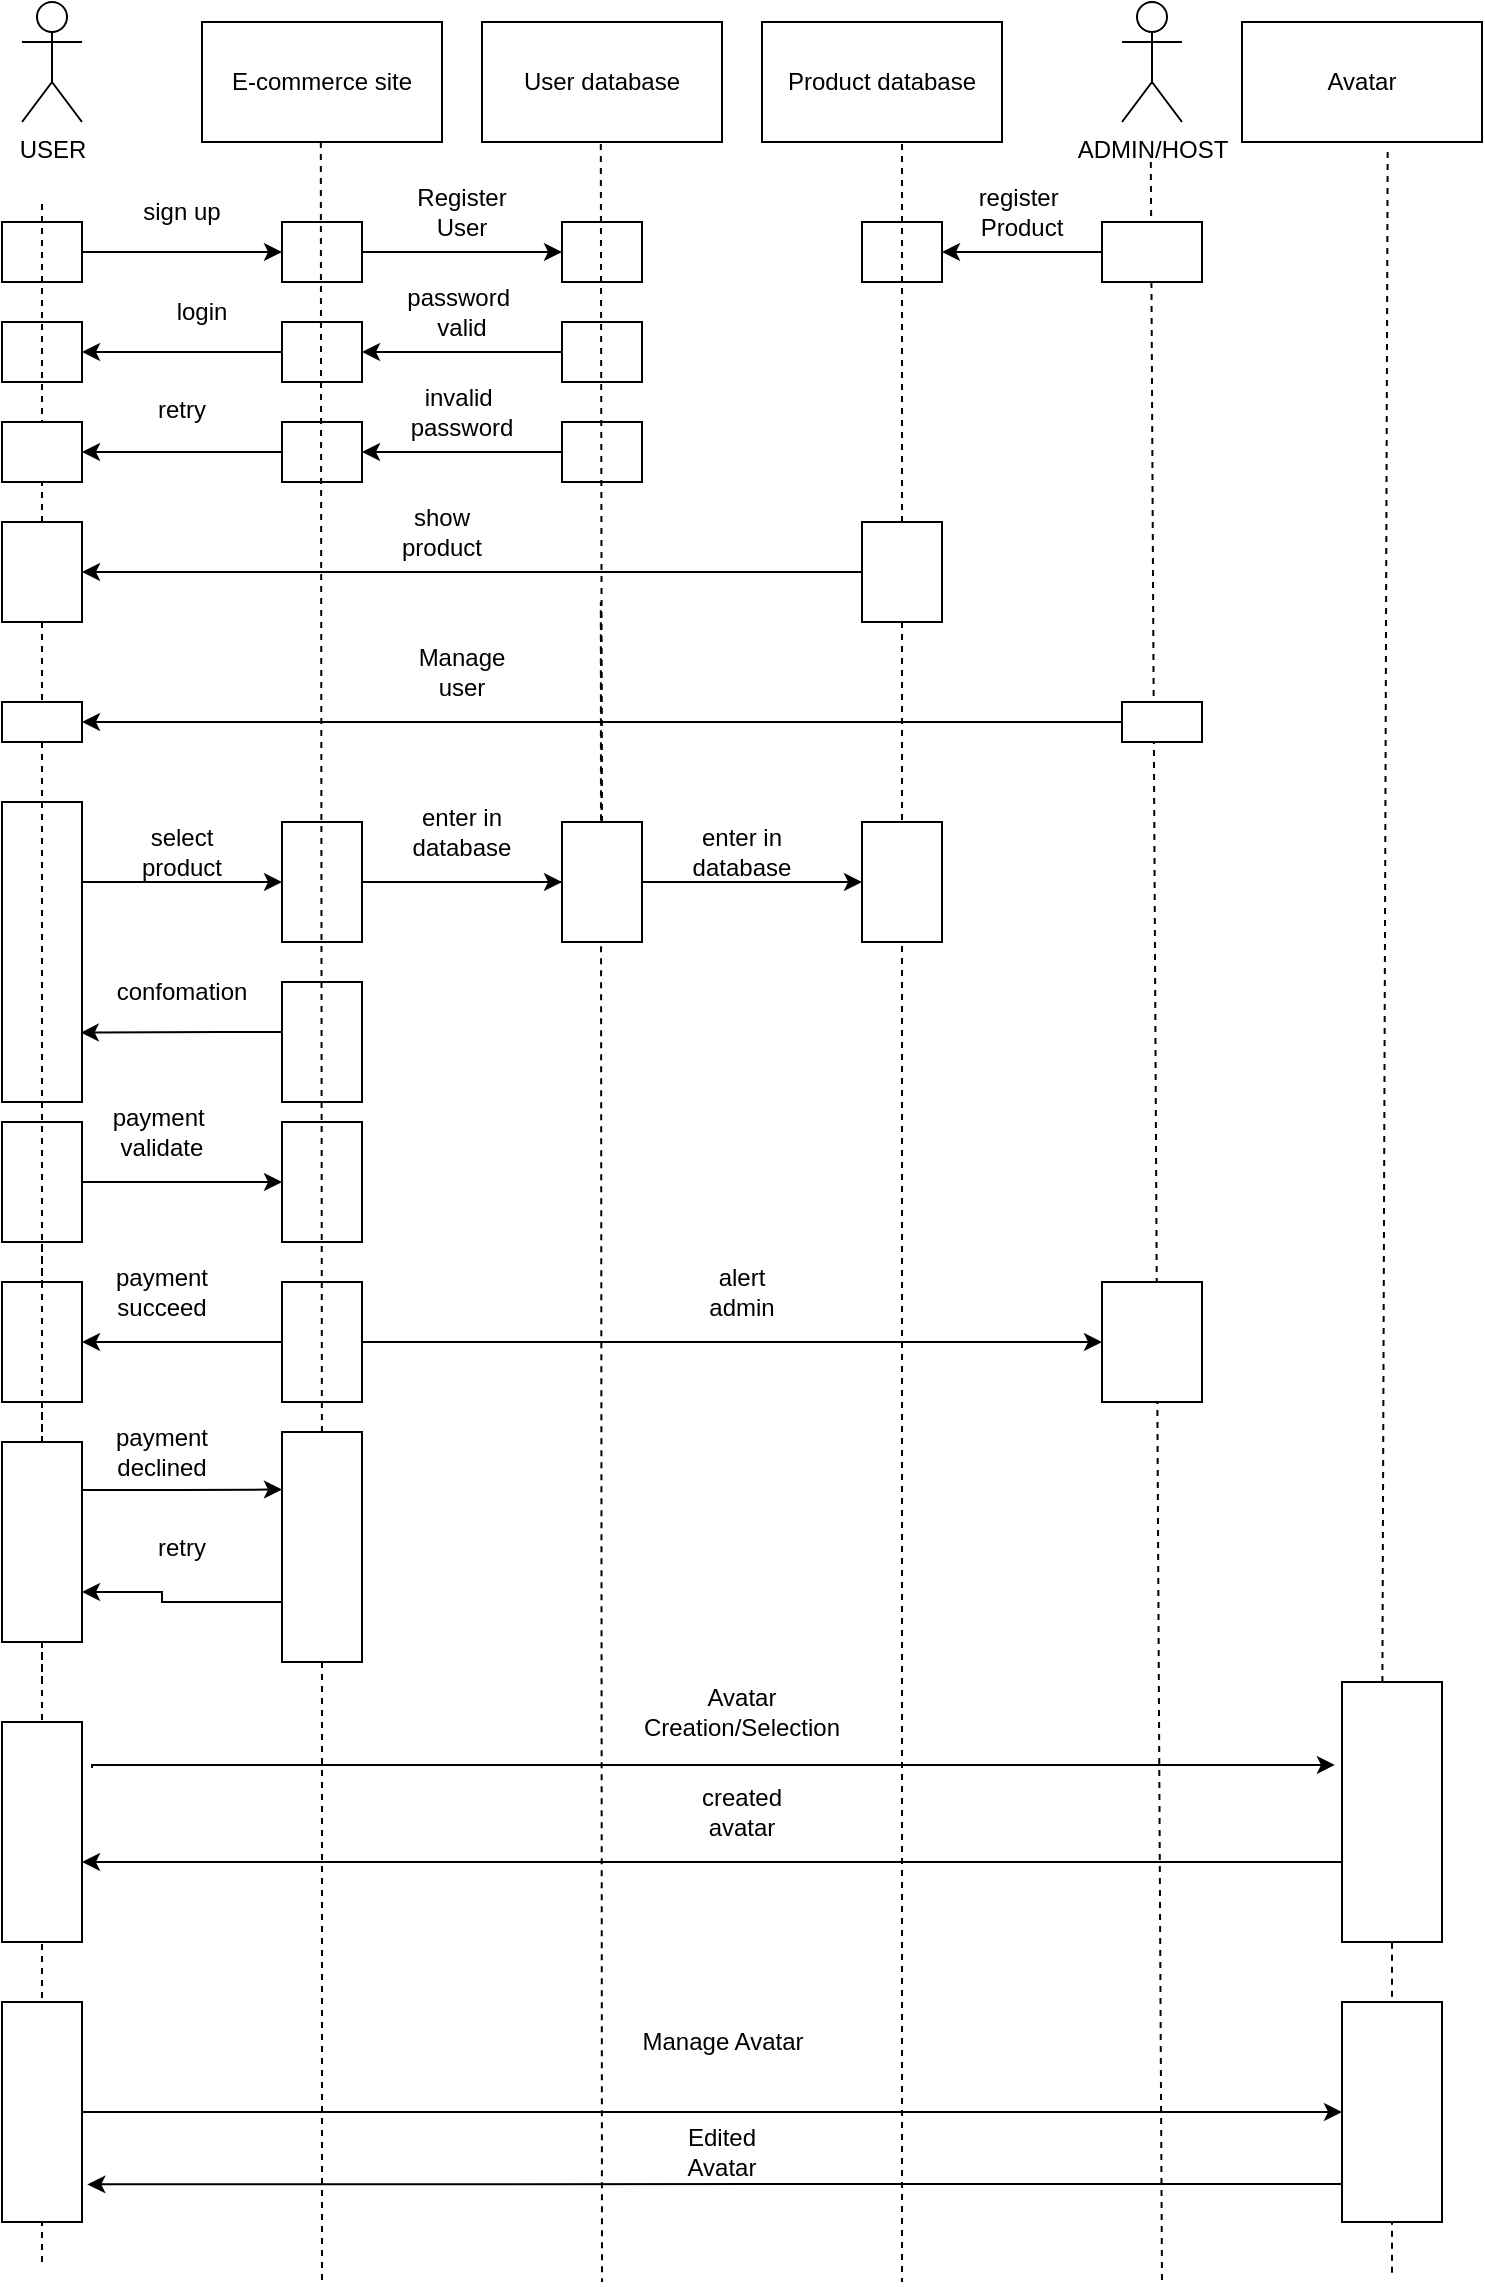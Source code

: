 <mxfile version="20.2.7" type="github" pages="5">
  <diagram id="kgpKYQtTHZ0yAKxKKP6v" name="Page-1">
    <mxGraphModel dx="1038" dy="615" grid="1" gridSize="10" guides="1" tooltips="1" connect="1" arrows="1" fold="1" page="1" pageScale="1" pageWidth="850" pageHeight="1100" math="0" shadow="0">
      <root>
        <mxCell id="0" />
        <mxCell id="1" parent="0" />
        <mxCell id="-ALn_Ugp3yE875ARaoUf-1" value="USER&lt;br&gt;" style="shape=umlActor;verticalLabelPosition=bottom;verticalAlign=top;html=1;outlineConnect=0;" parent="1" vertex="1">
          <mxGeometry x="120" y="20" width="30" height="60" as="geometry" />
        </mxCell>
        <mxCell id="-ALn_Ugp3yE875ARaoUf-3" value="E-commerce site" style="rounded=0;whiteSpace=wrap;html=1;" parent="1" vertex="1">
          <mxGeometry x="210" y="30" width="120" height="60" as="geometry" />
        </mxCell>
        <mxCell id="-ALn_Ugp3yE875ARaoUf-4" value="User database" style="rounded=0;whiteSpace=wrap;html=1;" parent="1" vertex="1">
          <mxGeometry x="350" y="30" width="120" height="60" as="geometry" />
        </mxCell>
        <mxCell id="-ALn_Ugp3yE875ARaoUf-5" value="Product database" style="rounded=0;whiteSpace=wrap;html=1;" parent="1" vertex="1">
          <mxGeometry x="490" y="30" width="120" height="60" as="geometry" />
        </mxCell>
        <mxCell id="-ALn_Ugp3yE875ARaoUf-6" value="ADMIN/HOST" style="shape=umlActor;verticalLabelPosition=bottom;verticalAlign=top;html=1;outlineConnect=0;" parent="1" vertex="1">
          <mxGeometry x="670" y="20" width="30" height="60" as="geometry" />
        </mxCell>
        <mxCell id="-ALn_Ugp3yE875ARaoUf-11" value="" style="endArrow=none;dashed=1;html=1;rounded=0;startArrow=none;" parent="1" edge="1">
          <mxGeometry width="50" height="50" relative="1" as="geometry">
            <mxPoint x="130" y="860" as="sourcePoint" />
            <mxPoint x="130" y="580" as="targetPoint" />
            <Array as="points" />
          </mxGeometry>
        </mxCell>
        <mxCell id="-ALn_Ugp3yE875ARaoUf-12" value="" style="endArrow=none;dashed=1;html=1;rounded=0;startArrow=none;" parent="1" source="-ALn_Ugp3yE875ARaoUf-61" edge="1">
          <mxGeometry width="50" height="50" relative="1" as="geometry">
            <mxPoint x="409.41" y="91.001" as="sourcePoint" />
            <mxPoint x="410" y="1160" as="targetPoint" />
            <Array as="points">
              <mxPoint x="409.41" y="320.06" />
            </Array>
          </mxGeometry>
        </mxCell>
        <mxCell id="-ALn_Ugp3yE875ARaoUf-13" value="" style="endArrow=none;dashed=1;html=1;rounded=0;startArrow=none;" parent="1" source="-ALn_Ugp3yE875ARaoUf-36" edge="1">
          <mxGeometry width="50" height="50" relative="1" as="geometry">
            <mxPoint x="560" y="91.001" as="sourcePoint" />
            <mxPoint x="560" y="1160" as="targetPoint" />
          </mxGeometry>
        </mxCell>
        <mxCell id="-ALn_Ugp3yE875ARaoUf-14" value="" style="endArrow=none;dashed=1;html=1;rounded=0;" parent="1" edge="1">
          <mxGeometry width="50" height="50" relative="1" as="geometry">
            <mxPoint x="684.41" y="100.001" as="sourcePoint" />
            <mxPoint x="690" y="1160" as="targetPoint" />
          </mxGeometry>
        </mxCell>
        <mxCell id="-ALn_Ugp3yE875ARaoUf-15" value="" style="endArrow=none;dashed=1;html=1;rounded=0;startArrow=none;" parent="1" source="GDfsUicPdsfKHo_18G9Y-29" edge="1">
          <mxGeometry width="50" height="50" relative="1" as="geometry">
            <mxPoint x="269.41" y="90.001" as="sourcePoint" />
            <mxPoint x="270" y="1160" as="targetPoint" />
          </mxGeometry>
        </mxCell>
        <mxCell id="-ALn_Ugp3yE875ARaoUf-22" style="edgeStyle=orthogonalEdgeStyle;rounded=0;orthogonalLoop=1;jettySize=auto;html=1;entryX=0;entryY=0.5;entryDx=0;entryDy=0;" parent="1" source="-ALn_Ugp3yE875ARaoUf-16" target="-ALn_Ugp3yE875ARaoUf-18" edge="1">
          <mxGeometry relative="1" as="geometry" />
        </mxCell>
        <mxCell id="-ALn_Ugp3yE875ARaoUf-16" value="" style="rounded=0;whiteSpace=wrap;html=1;" parent="1" vertex="1">
          <mxGeometry x="110" y="130" width="40" height="30" as="geometry" />
        </mxCell>
        <mxCell id="-ALn_Ugp3yE875ARaoUf-21" style="edgeStyle=orthogonalEdgeStyle;rounded=0;orthogonalLoop=1;jettySize=auto;html=1;entryX=0;entryY=0.5;entryDx=0;entryDy=0;" parent="1" source="-ALn_Ugp3yE875ARaoUf-18" target="-ALn_Ugp3yE875ARaoUf-20" edge="1">
          <mxGeometry relative="1" as="geometry" />
        </mxCell>
        <mxCell id="-ALn_Ugp3yE875ARaoUf-18" value="" style="rounded=0;whiteSpace=wrap;html=1;" parent="1" vertex="1">
          <mxGeometry x="250" y="130" width="40" height="30" as="geometry" />
        </mxCell>
        <mxCell id="-ALn_Ugp3yE875ARaoUf-20" value="" style="rounded=0;whiteSpace=wrap;html=1;" parent="1" vertex="1">
          <mxGeometry x="390" y="130" width="40" height="30" as="geometry" />
        </mxCell>
        <mxCell id="-ALn_Ugp3yE875ARaoUf-23" value="sign up" style="text;html=1;strokeColor=none;fillColor=none;align=center;verticalAlign=middle;whiteSpace=wrap;rounded=0;" parent="1" vertex="1">
          <mxGeometry x="170" y="110" width="60" height="30" as="geometry" />
        </mxCell>
        <mxCell id="-ALn_Ugp3yE875ARaoUf-24" value="Register&lt;br&gt;User" style="text;html=1;strokeColor=none;fillColor=none;align=center;verticalAlign=middle;whiteSpace=wrap;rounded=0;" parent="1" vertex="1">
          <mxGeometry x="310" y="110" width="60" height="30" as="geometry" />
        </mxCell>
        <mxCell id="-ALn_Ugp3yE875ARaoUf-29" style="edgeStyle=orthogonalEdgeStyle;rounded=0;orthogonalLoop=1;jettySize=auto;html=1;" parent="1" source="-ALn_Ugp3yE875ARaoUf-25" target="-ALn_Ugp3yE875ARaoUf-26" edge="1">
          <mxGeometry relative="1" as="geometry" />
        </mxCell>
        <mxCell id="-ALn_Ugp3yE875ARaoUf-25" value="" style="rounded=0;whiteSpace=wrap;html=1;" parent="1" vertex="1">
          <mxGeometry x="390" y="180" width="40" height="30" as="geometry" />
        </mxCell>
        <mxCell id="-ALn_Ugp3yE875ARaoUf-30" style="edgeStyle=orthogonalEdgeStyle;rounded=0;orthogonalLoop=1;jettySize=auto;html=1;" parent="1" source="-ALn_Ugp3yE875ARaoUf-26" target="-ALn_Ugp3yE875ARaoUf-27" edge="1">
          <mxGeometry relative="1" as="geometry" />
        </mxCell>
        <mxCell id="-ALn_Ugp3yE875ARaoUf-26" value="" style="rounded=0;whiteSpace=wrap;html=1;" parent="1" vertex="1">
          <mxGeometry x="250" y="180" width="40" height="30" as="geometry" />
        </mxCell>
        <mxCell id="-ALn_Ugp3yE875ARaoUf-27" value="" style="rounded=0;whiteSpace=wrap;html=1;" parent="1" vertex="1">
          <mxGeometry x="110" y="180" width="40" height="30" as="geometry" />
        </mxCell>
        <mxCell id="-ALn_Ugp3yE875ARaoUf-31" value="password&amp;nbsp;&lt;br&gt;valid" style="text;html=1;strokeColor=none;fillColor=none;align=center;verticalAlign=middle;whiteSpace=wrap;rounded=0;" parent="1" vertex="1">
          <mxGeometry x="310" y="160" width="60" height="30" as="geometry" />
        </mxCell>
        <mxCell id="-ALn_Ugp3yE875ARaoUf-32" value="login" style="text;html=1;strokeColor=none;fillColor=none;align=center;verticalAlign=middle;whiteSpace=wrap;rounded=0;" parent="1" vertex="1">
          <mxGeometry x="180" y="160" width="60" height="30" as="geometry" />
        </mxCell>
        <mxCell id="-ALn_Ugp3yE875ARaoUf-38" style="edgeStyle=orthogonalEdgeStyle;rounded=0;orthogonalLoop=1;jettySize=auto;html=1;entryX=1;entryY=0.5;entryDx=0;entryDy=0;" parent="1" source="-ALn_Ugp3yE875ARaoUf-36" target="-ALn_Ugp3yE875ARaoUf-37" edge="1">
          <mxGeometry relative="1" as="geometry" />
        </mxCell>
        <mxCell id="-ALn_Ugp3yE875ARaoUf-39" value="show product" style="text;html=1;strokeColor=none;fillColor=none;align=center;verticalAlign=middle;whiteSpace=wrap;rounded=0;" parent="1" vertex="1">
          <mxGeometry x="300" y="270" width="60" height="30" as="geometry" />
        </mxCell>
        <mxCell id="-ALn_Ugp3yE875ARaoUf-42" style="edgeStyle=orthogonalEdgeStyle;rounded=0;orthogonalLoop=1;jettySize=auto;html=1;entryX=1;entryY=0.5;entryDx=0;entryDy=0;" parent="1" source="-ALn_Ugp3yE875ARaoUf-40" target="-ALn_Ugp3yE875ARaoUf-41" edge="1">
          <mxGeometry relative="1" as="geometry" />
        </mxCell>
        <mxCell id="-ALn_Ugp3yE875ARaoUf-40" value="" style="rounded=0;whiteSpace=wrap;html=1;" parent="1" vertex="1">
          <mxGeometry x="660" y="130" width="50" height="30" as="geometry" />
        </mxCell>
        <mxCell id="-ALn_Ugp3yE875ARaoUf-41" value="" style="rounded=0;whiteSpace=wrap;html=1;" parent="1" vertex="1">
          <mxGeometry x="540" y="130" width="40" height="30" as="geometry" />
        </mxCell>
        <mxCell id="-ALn_Ugp3yE875ARaoUf-43" value="register&amp;nbsp;&lt;br&gt;Product" style="text;html=1;strokeColor=none;fillColor=none;align=center;verticalAlign=middle;whiteSpace=wrap;rounded=0;" parent="1" vertex="1">
          <mxGeometry x="590" y="110" width="60" height="30" as="geometry" />
        </mxCell>
        <mxCell id="-ALn_Ugp3yE875ARaoUf-36" value="" style="rounded=0;whiteSpace=wrap;html=1;" parent="1" vertex="1">
          <mxGeometry x="540" y="280" width="40" height="50" as="geometry" />
        </mxCell>
        <mxCell id="-ALn_Ugp3yE875ARaoUf-44" value="" style="endArrow=none;dashed=1;html=1;rounded=0;" parent="1" target="-ALn_Ugp3yE875ARaoUf-36" edge="1">
          <mxGeometry width="50" height="50" relative="1" as="geometry">
            <mxPoint x="560" y="91.001" as="sourcePoint" />
            <mxPoint x="560" y="550.06" as="targetPoint" />
          </mxGeometry>
        </mxCell>
        <mxCell id="-ALn_Ugp3yE875ARaoUf-37" value="" style="rounded=0;whiteSpace=wrap;html=1;" parent="1" vertex="1">
          <mxGeometry x="110" y="280" width="40" height="50" as="geometry" />
        </mxCell>
        <mxCell id="-ALn_Ugp3yE875ARaoUf-45" value="" style="endArrow=none;dashed=1;html=1;rounded=0;" parent="1" target="-ALn_Ugp3yE875ARaoUf-37" edge="1">
          <mxGeometry width="50" height="50" relative="1" as="geometry">
            <mxPoint x="130" y="120.941" as="sourcePoint" />
            <mxPoint x="130" y="580" as="targetPoint" />
          </mxGeometry>
        </mxCell>
        <mxCell id="-ALn_Ugp3yE875ARaoUf-46" value="" style="rounded=0;whiteSpace=wrap;html=1;" parent="1" vertex="1">
          <mxGeometry x="110" y="230" width="40" height="30" as="geometry" />
        </mxCell>
        <mxCell id="-ALn_Ugp3yE875ARaoUf-50" style="edgeStyle=orthogonalEdgeStyle;rounded=0;orthogonalLoop=1;jettySize=auto;html=1;entryX=1;entryY=0.5;entryDx=0;entryDy=0;" parent="1" source="-ALn_Ugp3yE875ARaoUf-47" target="-ALn_Ugp3yE875ARaoUf-46" edge="1">
          <mxGeometry relative="1" as="geometry" />
        </mxCell>
        <mxCell id="-ALn_Ugp3yE875ARaoUf-47" value="" style="rounded=0;whiteSpace=wrap;html=1;" parent="1" vertex="1">
          <mxGeometry x="250" y="230" width="40" height="30" as="geometry" />
        </mxCell>
        <mxCell id="-ALn_Ugp3yE875ARaoUf-49" style="edgeStyle=orthogonalEdgeStyle;rounded=0;orthogonalLoop=1;jettySize=auto;html=1;entryX=1;entryY=0.5;entryDx=0;entryDy=0;" parent="1" source="-ALn_Ugp3yE875ARaoUf-48" target="-ALn_Ugp3yE875ARaoUf-47" edge="1">
          <mxGeometry relative="1" as="geometry" />
        </mxCell>
        <mxCell id="-ALn_Ugp3yE875ARaoUf-48" value="" style="rounded=0;whiteSpace=wrap;html=1;" parent="1" vertex="1">
          <mxGeometry x="390" y="230" width="40" height="30" as="geometry" />
        </mxCell>
        <mxCell id="-ALn_Ugp3yE875ARaoUf-51" value="invalid&amp;nbsp;&lt;br&gt;password" style="text;html=1;strokeColor=none;fillColor=none;align=center;verticalAlign=middle;whiteSpace=wrap;rounded=0;" parent="1" vertex="1">
          <mxGeometry x="310" y="210" width="60" height="30" as="geometry" />
        </mxCell>
        <mxCell id="-ALn_Ugp3yE875ARaoUf-52" value="retry" style="text;html=1;strokeColor=none;fillColor=none;align=center;verticalAlign=middle;whiteSpace=wrap;rounded=0;" parent="1" vertex="1">
          <mxGeometry x="170" y="209" width="60" height="30" as="geometry" />
        </mxCell>
        <mxCell id="-ALn_Ugp3yE875ARaoUf-57" style="edgeStyle=orthogonalEdgeStyle;rounded=0;orthogonalLoop=1;jettySize=auto;html=1;entryX=0;entryY=0.5;entryDx=0;entryDy=0;exitX=1;exitY=0.25;exitDx=0;exitDy=0;" parent="1" target="-ALn_Ugp3yE875ARaoUf-54" edge="1">
          <mxGeometry relative="1" as="geometry">
            <Array as="points">
              <mxPoint x="150" y="460" />
            </Array>
            <mxPoint x="150" y="467.5" as="sourcePoint" />
          </mxGeometry>
        </mxCell>
        <mxCell id="-ALn_Ugp3yE875ARaoUf-53" value="" style="rounded=0;whiteSpace=wrap;html=1;" parent="1" vertex="1">
          <mxGeometry x="110" y="420" width="40" height="150" as="geometry" />
        </mxCell>
        <mxCell id="GDfsUicPdsfKHo_18G9Y-9" style="edgeStyle=orthogonalEdgeStyle;rounded=0;orthogonalLoop=1;jettySize=auto;html=1;entryX=0;entryY=0.5;entryDx=0;entryDy=0;" parent="1" source="-ALn_Ugp3yE875ARaoUf-54" target="-ALn_Ugp3yE875ARaoUf-61" edge="1">
          <mxGeometry relative="1" as="geometry" />
        </mxCell>
        <mxCell id="-ALn_Ugp3yE875ARaoUf-54" value="" style="rounded=0;whiteSpace=wrap;html=1;" parent="1" vertex="1">
          <mxGeometry x="250" y="430" width="40" height="60" as="geometry" />
        </mxCell>
        <mxCell id="-ALn_Ugp3yE875ARaoUf-59" style="edgeStyle=orthogonalEdgeStyle;rounded=0;orthogonalLoop=1;jettySize=auto;html=1;entryX=0;entryY=0.5;entryDx=0;entryDy=0;exitX=1;exitY=0.5;exitDx=0;exitDy=0;startArrow=none;" parent="1" source="-ALn_Ugp3yE875ARaoUf-61" target="-ALn_Ugp3yE875ARaoUf-56" edge="1">
          <mxGeometry relative="1" as="geometry">
            <mxPoint x="430" y="460" as="sourcePoint" />
          </mxGeometry>
        </mxCell>
        <mxCell id="-ALn_Ugp3yE875ARaoUf-56" value="" style="rounded=0;whiteSpace=wrap;html=1;" parent="1" vertex="1">
          <mxGeometry x="540" y="430" width="40" height="60" as="geometry" />
        </mxCell>
        <mxCell id="-ALn_Ugp3yE875ARaoUf-63" style="edgeStyle=orthogonalEdgeStyle;rounded=0;orthogonalLoop=1;jettySize=auto;html=1;entryX=0.984;entryY=0.702;entryDx=0;entryDy=0;entryPerimeter=0;" parent="1" source="-ALn_Ugp3yE875ARaoUf-60" edge="1">
          <mxGeometry relative="1" as="geometry">
            <Array as="points">
              <mxPoint x="220" y="535" />
              <mxPoint x="220" y="535" />
            </Array>
            <mxPoint x="149.36" y="535.3" as="targetPoint" />
          </mxGeometry>
        </mxCell>
        <mxCell id="-ALn_Ugp3yE875ARaoUf-60" value="" style="rounded=0;whiteSpace=wrap;html=1;" parent="1" vertex="1">
          <mxGeometry x="250" y="510" width="40" height="60" as="geometry" />
        </mxCell>
        <mxCell id="GDfsUicPdsfKHo_18G9Y-1" value="select product" style="text;html=1;strokeColor=none;fillColor=none;align=center;verticalAlign=middle;whiteSpace=wrap;rounded=0;" parent="1" vertex="1">
          <mxGeometry x="170" y="430" width="60" height="30" as="geometry" />
        </mxCell>
        <mxCell id="GDfsUicPdsfKHo_18G9Y-2" value="enter in database" style="text;html=1;strokeColor=none;fillColor=none;align=center;verticalAlign=middle;whiteSpace=wrap;rounded=0;" parent="1" vertex="1">
          <mxGeometry x="310" y="420" width="60" height="30" as="geometry" />
        </mxCell>
        <mxCell id="GDfsUicPdsfKHo_18G9Y-6" value="" style="endArrow=none;dashed=1;html=1;rounded=0;" parent="1" target="-ALn_Ugp3yE875ARaoUf-61" edge="1">
          <mxGeometry width="50" height="50" relative="1" as="geometry">
            <mxPoint x="409.41" y="91.001" as="sourcePoint" />
            <mxPoint x="409.41" y="550.06" as="targetPoint" />
            <Array as="points" />
          </mxGeometry>
        </mxCell>
        <mxCell id="-ALn_Ugp3yE875ARaoUf-61" value="" style="rounded=0;whiteSpace=wrap;html=1;" parent="1" vertex="1">
          <mxGeometry x="390" y="430" width="40" height="60" as="geometry" />
        </mxCell>
        <mxCell id="GDfsUicPdsfKHo_18G9Y-8" value="" style="edgeStyle=orthogonalEdgeStyle;rounded=0;orthogonalLoop=1;jettySize=auto;html=1;entryX=0;entryY=0.5;entryDx=0;entryDy=0;exitX=1;exitY=0.5;exitDx=0;exitDy=0;endArrow=none;" parent="1" source="-ALn_Ugp3yE875ARaoUf-54" target="-ALn_Ugp3yE875ARaoUf-61" edge="1">
          <mxGeometry relative="1" as="geometry">
            <mxPoint x="290" y="460" as="sourcePoint" />
            <mxPoint x="530" y="460" as="targetPoint" />
          </mxGeometry>
        </mxCell>
        <mxCell id="GDfsUicPdsfKHo_18G9Y-10" value="enter in database" style="text;html=1;strokeColor=none;fillColor=none;align=center;verticalAlign=middle;whiteSpace=wrap;rounded=0;" parent="1" vertex="1">
          <mxGeometry x="450" y="430" width="60" height="30" as="geometry" />
        </mxCell>
        <mxCell id="GDfsUicPdsfKHo_18G9Y-15" value="confomation" style="text;html=1;strokeColor=none;fillColor=none;align=center;verticalAlign=middle;whiteSpace=wrap;rounded=0;" parent="1" vertex="1">
          <mxGeometry x="170" y="500" width="60" height="30" as="geometry" />
        </mxCell>
        <mxCell id="GDfsUicPdsfKHo_18G9Y-18" style="edgeStyle=orthogonalEdgeStyle;rounded=0;orthogonalLoop=1;jettySize=auto;html=1;entryX=0;entryY=0.5;entryDx=0;entryDy=0;" parent="1" source="GDfsUicPdsfKHo_18G9Y-16" target="GDfsUicPdsfKHo_18G9Y-17" edge="1">
          <mxGeometry relative="1" as="geometry" />
        </mxCell>
        <mxCell id="GDfsUicPdsfKHo_18G9Y-16" value="" style="rounded=0;whiteSpace=wrap;html=1;" parent="1" vertex="1">
          <mxGeometry x="110" y="580" width="40" height="60" as="geometry" />
        </mxCell>
        <mxCell id="GDfsUicPdsfKHo_18G9Y-17" value="" style="rounded=0;whiteSpace=wrap;html=1;" parent="1" vertex="1">
          <mxGeometry x="250" y="580" width="40" height="60" as="geometry" />
        </mxCell>
        <mxCell id="GDfsUicPdsfKHo_18G9Y-19" value="payment&amp;nbsp;&lt;br&gt;validate" style="text;html=1;strokeColor=none;fillColor=none;align=center;verticalAlign=middle;whiteSpace=wrap;rounded=0;" parent="1" vertex="1">
          <mxGeometry x="160" y="570" width="60" height="30" as="geometry" />
        </mxCell>
        <mxCell id="GDfsUicPdsfKHo_18G9Y-22" style="edgeStyle=orthogonalEdgeStyle;rounded=0;orthogonalLoop=1;jettySize=auto;html=1;entryX=1;entryY=0.5;entryDx=0;entryDy=0;" parent="1" source="GDfsUicPdsfKHo_18G9Y-20" target="GDfsUicPdsfKHo_18G9Y-21" edge="1">
          <mxGeometry relative="1" as="geometry" />
        </mxCell>
        <mxCell id="GDfsUicPdsfKHo_18G9Y-25" style="edgeStyle=orthogonalEdgeStyle;rounded=0;orthogonalLoop=1;jettySize=auto;html=1;" parent="1" source="GDfsUicPdsfKHo_18G9Y-20" target="GDfsUicPdsfKHo_18G9Y-24" edge="1">
          <mxGeometry relative="1" as="geometry" />
        </mxCell>
        <mxCell id="GDfsUicPdsfKHo_18G9Y-20" value="" style="rounded=0;whiteSpace=wrap;html=1;" parent="1" vertex="1">
          <mxGeometry x="250" y="660" width="40" height="60" as="geometry" />
        </mxCell>
        <mxCell id="GDfsUicPdsfKHo_18G9Y-21" value="" style="rounded=0;whiteSpace=wrap;html=1;" parent="1" vertex="1">
          <mxGeometry x="110" y="660" width="40" height="60" as="geometry" />
        </mxCell>
        <mxCell id="GDfsUicPdsfKHo_18G9Y-23" value="payment succeed" style="text;html=1;strokeColor=none;fillColor=none;align=center;verticalAlign=middle;whiteSpace=wrap;rounded=0;" parent="1" vertex="1">
          <mxGeometry x="160" y="650" width="60" height="30" as="geometry" />
        </mxCell>
        <mxCell id="GDfsUicPdsfKHo_18G9Y-24" value="" style="rounded=0;whiteSpace=wrap;html=1;" parent="1" vertex="1">
          <mxGeometry x="660" y="660" width="50" height="60" as="geometry" />
        </mxCell>
        <mxCell id="GDfsUicPdsfKHo_18G9Y-26" value="alert admin" style="text;html=1;strokeColor=none;fillColor=none;align=center;verticalAlign=middle;whiteSpace=wrap;rounded=0;" parent="1" vertex="1">
          <mxGeometry x="450" y="650" width="60" height="30" as="geometry" />
        </mxCell>
        <mxCell id="GDfsUicPdsfKHo_18G9Y-32" style="edgeStyle=orthogonalEdgeStyle;rounded=0;orthogonalLoop=1;jettySize=auto;html=1;entryX=0;entryY=0.25;entryDx=0;entryDy=0;" parent="1" source="GDfsUicPdsfKHo_18G9Y-27" target="GDfsUicPdsfKHo_18G9Y-29" edge="1">
          <mxGeometry relative="1" as="geometry">
            <Array as="points">
              <mxPoint x="200" y="764" />
              <mxPoint x="200" y="764" />
            </Array>
          </mxGeometry>
        </mxCell>
        <mxCell id="GDfsUicPdsfKHo_18G9Y-27" value="" style="rounded=0;whiteSpace=wrap;html=1;" parent="1" vertex="1">
          <mxGeometry x="110" y="740" width="40" height="100" as="geometry" />
        </mxCell>
        <mxCell id="GDfsUicPdsfKHo_18G9Y-28" value="" style="endArrow=none;dashed=1;html=1;rounded=0;startArrow=none;" parent="1" source="-ALn_Ugp3yE875ARaoUf-37" target="GDfsUicPdsfKHo_18G9Y-27" edge="1">
          <mxGeometry width="50" height="50" relative="1" as="geometry">
            <mxPoint x="130" y="340" as="sourcePoint" />
            <mxPoint x="130" y="580" as="targetPoint" />
            <Array as="points" />
          </mxGeometry>
        </mxCell>
        <mxCell id="GDfsUicPdsfKHo_18G9Y-31" style="edgeStyle=orthogonalEdgeStyle;rounded=0;orthogonalLoop=1;jettySize=auto;html=1;exitX=0.5;exitY=1;exitDx=0;exitDy=0;" parent="1" source="GDfsUicPdsfKHo_18G9Y-29" target="GDfsUicPdsfKHo_18G9Y-29" edge="1">
          <mxGeometry relative="1" as="geometry" />
        </mxCell>
        <mxCell id="GDfsUicPdsfKHo_18G9Y-35" style="edgeStyle=orthogonalEdgeStyle;rounded=0;orthogonalLoop=1;jettySize=auto;html=1;entryX=1;entryY=0.75;entryDx=0;entryDy=0;" parent="1" source="GDfsUicPdsfKHo_18G9Y-29" target="GDfsUicPdsfKHo_18G9Y-27" edge="1">
          <mxGeometry relative="1" as="geometry">
            <mxPoint x="160" y="820" as="targetPoint" />
            <Array as="points">
              <mxPoint x="190" y="820" />
              <mxPoint x="190" y="815" />
            </Array>
          </mxGeometry>
        </mxCell>
        <mxCell id="GDfsUicPdsfKHo_18G9Y-29" value="" style="rounded=0;whiteSpace=wrap;html=1;" parent="1" vertex="1">
          <mxGeometry x="250" y="735" width="40" height="115" as="geometry" />
        </mxCell>
        <mxCell id="GDfsUicPdsfKHo_18G9Y-33" value="" style="endArrow=none;dashed=1;html=1;rounded=0;" parent="1" target="GDfsUicPdsfKHo_18G9Y-29" edge="1">
          <mxGeometry width="50" height="50" relative="1" as="geometry">
            <mxPoint x="269.41" y="90.001" as="sourcePoint" />
            <mxPoint x="270" y="920" as="targetPoint" />
          </mxGeometry>
        </mxCell>
        <mxCell id="GDfsUicPdsfKHo_18G9Y-34" value="payment&lt;br&gt;declined" style="text;html=1;strokeColor=none;fillColor=none;align=center;verticalAlign=middle;whiteSpace=wrap;rounded=0;" parent="1" vertex="1">
          <mxGeometry x="160" y="730" width="60" height="30" as="geometry" />
        </mxCell>
        <mxCell id="GDfsUicPdsfKHo_18G9Y-38" value="retry" style="text;html=1;strokeColor=none;fillColor=none;align=center;verticalAlign=middle;whiteSpace=wrap;rounded=0;" parent="1" vertex="1">
          <mxGeometry x="170" y="777.5" width="60" height="30" as="geometry" />
        </mxCell>
        <mxCell id="m_59W1ofEceELkHwI7DO-1" value="Avatar" style="rounded=0;whiteSpace=wrap;html=1;" parent="1" vertex="1">
          <mxGeometry x="730" y="30" width="120" height="60" as="geometry" />
        </mxCell>
        <mxCell id="m_59W1ofEceELkHwI7DO-3" value="" style="endArrow=none;dashed=1;html=1;rounded=0;entryX=0.607;entryY=1.043;entryDx=0;entryDy=0;entryPerimeter=0;" parent="1" target="m_59W1ofEceELkHwI7DO-1" edge="1">
          <mxGeometry width="50" height="50" relative="1" as="geometry">
            <mxPoint x="800" y="920" as="sourcePoint" />
            <mxPoint x="820" y="80" as="targetPoint" />
          </mxGeometry>
        </mxCell>
        <mxCell id="m_59W1ofEceELkHwI7DO-7" style="edgeStyle=orthogonalEdgeStyle;rounded=0;orthogonalLoop=1;jettySize=auto;html=1;entryX=-0.071;entryY=0.319;entryDx=0;entryDy=0;entryPerimeter=0;" parent="1" target="m_59W1ofEceELkHwI7DO-6" edge="1">
          <mxGeometry relative="1" as="geometry">
            <mxPoint x="155" y="903" as="sourcePoint" />
            <Array as="points">
              <mxPoint x="155" y="902" />
            </Array>
          </mxGeometry>
        </mxCell>
        <mxCell id="m_59W1ofEceELkHwI7DO-5" value="" style="endArrow=none;dashed=1;html=1;rounded=0;startArrow=none;" parent="1" source="m_59W1ofEceELkHwI7DO-11" edge="1">
          <mxGeometry width="50" height="50" relative="1" as="geometry">
            <mxPoint x="130" y="820" as="sourcePoint" />
            <mxPoint x="130" y="990" as="targetPoint" />
            <Array as="points">
              <mxPoint x="130" y="930" />
            </Array>
          </mxGeometry>
        </mxCell>
        <mxCell id="m_59W1ofEceELkHwI7DO-12" style="edgeStyle=orthogonalEdgeStyle;rounded=0;orthogonalLoop=1;jettySize=auto;html=1;" parent="1" source="m_59W1ofEceELkHwI7DO-6" target="m_59W1ofEceELkHwI7DO-11" edge="1">
          <mxGeometry relative="1" as="geometry">
            <Array as="points">
              <mxPoint x="470" y="950" />
              <mxPoint x="470" y="950" />
            </Array>
          </mxGeometry>
        </mxCell>
        <mxCell id="m_59W1ofEceELkHwI7DO-6" value="" style="rounded=0;whiteSpace=wrap;html=1;" parent="1" vertex="1">
          <mxGeometry x="780" y="860" width="50" height="130" as="geometry" />
        </mxCell>
        <mxCell id="m_59W1ofEceELkHwI7DO-8" value="Avatar Creation/Selection" style="text;html=1;strokeColor=none;fillColor=none;align=center;verticalAlign=middle;whiteSpace=wrap;rounded=0;" parent="1" vertex="1">
          <mxGeometry x="450" y="860" width="60" height="30" as="geometry" />
        </mxCell>
        <mxCell id="m_59W1ofEceELkHwI7DO-13" value="created avatar" style="text;html=1;strokeColor=none;fillColor=none;align=center;verticalAlign=middle;whiteSpace=wrap;rounded=0;" parent="1" vertex="1">
          <mxGeometry x="450" y="910" width="60" height="30" as="geometry" />
        </mxCell>
        <mxCell id="m_59W1ofEceELkHwI7DO-11" value="" style="rounded=0;whiteSpace=wrap;html=1;" parent="1" vertex="1">
          <mxGeometry x="110" y="880" width="40" height="110" as="geometry" />
        </mxCell>
        <mxCell id="m_59W1ofEceELkHwI7DO-14" value="" style="endArrow=none;dashed=1;html=1;rounded=0;startArrow=none;" parent="1" source="GDfsUicPdsfKHo_18G9Y-27" target="m_59W1ofEceELkHwI7DO-11" edge="1">
          <mxGeometry width="50" height="50" relative="1" as="geometry">
            <mxPoint x="130" y="820" as="sourcePoint" />
            <mxPoint x="130" y="990" as="targetPoint" />
            <Array as="points" />
          </mxGeometry>
        </mxCell>
        <mxCell id="m_59W1ofEceELkHwI7DO-15" value="" style="endArrow=none;dashed=1;html=1;rounded=0;" parent="1" edge="1">
          <mxGeometry width="50" height="50" relative="1" as="geometry">
            <mxPoint x="130" y="1150" as="sourcePoint" />
            <mxPoint x="130" y="990" as="targetPoint" />
            <Array as="points" />
          </mxGeometry>
        </mxCell>
        <mxCell id="m_59W1ofEceELkHwI7DO-16" value="" style="endArrow=none;dashed=1;html=1;rounded=0;entryX=0.5;entryY=1;entryDx=0;entryDy=0;" parent="1" target="m_59W1ofEceELkHwI7DO-6" edge="1">
          <mxGeometry width="50" height="50" relative="1" as="geometry">
            <mxPoint x="805" y="1155.333" as="sourcePoint" />
            <mxPoint x="820" y="1000" as="targetPoint" />
          </mxGeometry>
        </mxCell>
        <mxCell id="m_59W1ofEceELkHwI7DO-19" style="edgeStyle=orthogonalEdgeStyle;rounded=0;orthogonalLoop=1;jettySize=auto;html=1;entryX=0;entryY=0.5;entryDx=0;entryDy=0;" parent="1" source="m_59W1ofEceELkHwI7DO-17" target="m_59W1ofEceELkHwI7DO-18" edge="1">
          <mxGeometry relative="1" as="geometry" />
        </mxCell>
        <mxCell id="m_59W1ofEceELkHwI7DO-17" value="" style="rounded=0;whiteSpace=wrap;html=1;" parent="1" vertex="1">
          <mxGeometry x="110" y="1020" width="40" height="110" as="geometry" />
        </mxCell>
        <mxCell id="m_59W1ofEceELkHwI7DO-20" style="edgeStyle=orthogonalEdgeStyle;rounded=0;orthogonalLoop=1;jettySize=auto;html=1;entryX=1.067;entryY=0.829;entryDx=0;entryDy=0;entryPerimeter=0;" parent="1" source="m_59W1ofEceELkHwI7DO-18" target="m_59W1ofEceELkHwI7DO-17" edge="1">
          <mxGeometry relative="1" as="geometry">
            <Array as="points">
              <mxPoint x="630" y="1111" />
              <mxPoint x="630" y="1111" />
            </Array>
          </mxGeometry>
        </mxCell>
        <mxCell id="m_59W1ofEceELkHwI7DO-18" value="" style="rounded=0;whiteSpace=wrap;html=1;" parent="1" vertex="1">
          <mxGeometry x="780" y="1020" width="50" height="110" as="geometry" />
        </mxCell>
        <mxCell id="m_59W1ofEceELkHwI7DO-22" value="Manage Avatar" style="text;html=1;resizable=0;autosize=1;align=center;verticalAlign=middle;points=[];fillColor=none;strokeColor=none;rounded=0;" parent="1" vertex="1">
          <mxGeometry x="420" y="1025" width="100" height="30" as="geometry" />
        </mxCell>
        <mxCell id="m_59W1ofEceELkHwI7DO-23" value="Edited Avatar" style="text;html=1;strokeColor=none;fillColor=none;align=center;verticalAlign=middle;whiteSpace=wrap;rounded=0;" parent="1" vertex="1">
          <mxGeometry x="440" y="1080" width="60" height="30" as="geometry" />
        </mxCell>
        <mxCell id="m_59W1ofEceELkHwI7DO-26" style="edgeStyle=orthogonalEdgeStyle;rounded=0;orthogonalLoop=1;jettySize=auto;html=1;entryX=1;entryY=0.5;entryDx=0;entryDy=0;" parent="1" source="m_59W1ofEceELkHwI7DO-24" target="m_59W1ofEceELkHwI7DO-25" edge="1">
          <mxGeometry relative="1" as="geometry" />
        </mxCell>
        <mxCell id="m_59W1ofEceELkHwI7DO-24" value="" style="rounded=0;whiteSpace=wrap;html=1;" parent="1" vertex="1">
          <mxGeometry x="670" y="370" width="40" height="20" as="geometry" />
        </mxCell>
        <mxCell id="m_59W1ofEceELkHwI7DO-25" value="" style="rounded=0;whiteSpace=wrap;html=1;" parent="1" vertex="1">
          <mxGeometry x="110" y="370" width="40" height="20" as="geometry" />
        </mxCell>
        <mxCell id="m_59W1ofEceELkHwI7DO-27" value="Manage user" style="text;html=1;strokeColor=none;fillColor=none;align=center;verticalAlign=middle;whiteSpace=wrap;rounded=0;" parent="1" vertex="1">
          <mxGeometry x="310" y="340" width="60" height="30" as="geometry" />
        </mxCell>
      </root>
    </mxGraphModel>
  </diagram>
  <diagram id="t_Bhrj4wqYGoihLJrzjC" name="Page-2">
    <mxGraphModel dx="2062" dy="1065" grid="1" gridSize="10" guides="1" tooltips="1" connect="1" arrows="1" fold="1" page="1" pageScale="1" pageWidth="827" pageHeight="1169" math="0" shadow="0">
      <root>
        <mxCell id="0" />
        <mxCell id="1" parent="0" />
      </root>
    </mxGraphModel>
  </diagram>
  <diagram name="Page-1" id="qGDFFn8n13Z1FPzNFwcg">
    <mxGraphModel dx="1018" dy="923" grid="1" gridSize="10" guides="1" tooltips="1" connect="1" arrows="1" fold="1" page="1" pageScale="1" pageWidth="850" pageHeight="1100" math="0" shadow="0">
      <root>
        <mxCell id="0" />
        <mxCell id="1" parent="0" />
        <mxCell id="AcjxeWPcck09HLh02bn3-1" value="Customer" style="whiteSpace=wrap;html=1;aspect=fixed;" parent="1" vertex="1">
          <mxGeometry x="30" y="310" width="80" height="80" as="geometry" />
        </mxCell>
        <mxCell id="AcjxeWPcck09HLh02bn3-2" value="Host/Admin" style="whiteSpace=wrap;html=1;aspect=fixed;" parent="1" vertex="1">
          <mxGeometry x="740" y="310" width="80" height="80" as="geometry" />
        </mxCell>
        <mxCell id="AcjxeWPcck09HLh02bn3-3" value="1.0" style="swimlane;" parent="1" vertex="1">
          <mxGeometry x="300" y="60" width="150" height="110" as="geometry" />
        </mxCell>
        <mxCell id="AcjxeWPcck09HLh02bn3-7" value="Manage&amp;nbsp;&lt;br&gt;Customer&amp;nbsp;&lt;br&gt;Information&lt;br&gt;" style="text;html=1;align=center;verticalAlign=middle;resizable=0;points=[];autosize=1;strokeColor=none;fillColor=none;" parent="AcjxeWPcck09HLh02bn3-3" vertex="1">
          <mxGeometry x="35" y="30" width="80" height="60" as="geometry" />
        </mxCell>
        <mxCell id="AcjxeWPcck09HLh02bn3-15" value="2.0" style="swimlane;" parent="1" vertex="1">
          <mxGeometry x="300" y="280" width="150" height="140" as="geometry" />
        </mxCell>
        <mxCell id="AcjxeWPcck09HLh02bn3-16" value="Manage&amp;nbsp;&lt;br&gt;Product&amp;nbsp;&lt;br&gt;Information" style="text;html=1;align=center;verticalAlign=middle;resizable=0;points=[];autosize=1;strokeColor=none;fillColor=none;" parent="AcjxeWPcck09HLh02bn3-15" vertex="1">
          <mxGeometry x="35" y="40" width="80" height="60" as="geometry" />
        </mxCell>
        <mxCell id="AcjxeWPcck09HLh02bn3-30" value="" style="endArrow=classic;html=1;rounded=0;" parent="1" edge="1">
          <mxGeometry relative="1" as="geometry">
            <mxPoint x="70" y="310" as="sourcePoint" />
            <mxPoint x="300" y="120" as="targetPoint" />
            <Array as="points">
              <mxPoint x="70" y="120" />
              <mxPoint x="130" y="120" />
              <mxPoint x="220" y="120" />
            </Array>
          </mxGeometry>
        </mxCell>
        <mxCell id="AcjxeWPcck09HLh02bn3-31" value="login info" style="edgeLabel;resizable=0;html=1;align=center;verticalAlign=middle;" parent="AcjxeWPcck09HLh02bn3-30" connectable="0" vertex="1">
          <mxGeometry relative="1" as="geometry">
            <mxPoint x="116" as="offset" />
          </mxGeometry>
        </mxCell>
        <mxCell id="AcjxeWPcck09HLh02bn3-34" value="" style="endArrow=classic;html=1;rounded=0;exitX=0.5;exitY=0;exitDx=0;exitDy=0;" parent="1" source="AcjxeWPcck09HLh02bn3-1" edge="1">
          <mxGeometry relative="1" as="geometry">
            <mxPoint x="60" y="310" as="sourcePoint" />
            <mxPoint x="300" y="150" as="targetPoint" />
            <Array as="points">
              <mxPoint x="70" y="150" />
            </Array>
          </mxGeometry>
        </mxCell>
        <mxCell id="AcjxeWPcck09HLh02bn3-35" value="Order Details" style="edgeLabel;resizable=0;html=1;align=center;verticalAlign=middle;" parent="AcjxeWPcck09HLh02bn3-34" connectable="0" vertex="1">
          <mxGeometry relative="1" as="geometry">
            <mxPoint x="75" as="offset" />
          </mxGeometry>
        </mxCell>
        <mxCell id="AcjxeWPcck09HLh02bn3-38" value="" style="endArrow=classic;html=1;rounded=0;entryX=0.25;entryY=0;entryDx=0;entryDy=0;" parent="1" target="AcjxeWPcck09HLh02bn3-15" edge="1">
          <mxGeometry relative="1" as="geometry">
            <mxPoint x="70" y="310" as="sourcePoint" />
            <mxPoint x="230" y="310" as="targetPoint" />
            <Array as="points">
              <mxPoint x="70" y="190" />
              <mxPoint x="338" y="190" />
            </Array>
          </mxGeometry>
        </mxCell>
        <mxCell id="AcjxeWPcck09HLh02bn3-39" value="order" style="edgeLabel;resizable=0;html=1;align=center;verticalAlign=middle;" parent="AcjxeWPcck09HLh02bn3-38" connectable="0" vertex="1">
          <mxGeometry relative="1" as="geometry" />
        </mxCell>
        <mxCell id="AcjxeWPcck09HLh02bn3-44" value="" style="endArrow=classic;html=1;rounded=0;entryX=0.5;entryY=0;entryDx=0;entryDy=0;exitX=1;exitY=0.5;exitDx=0;exitDy=0;" parent="1" source="AcjxeWPcck09HLh02bn3-3" target="AcjxeWPcck09HLh02bn3-2" edge="1">
          <mxGeometry relative="1" as="geometry">
            <mxPoint x="770" y="310" as="sourcePoint" />
            <mxPoint x="930" y="310" as="targetPoint" />
            <Array as="points">
              <mxPoint x="780" y="115" />
              <mxPoint x="780" y="200" />
            </Array>
          </mxGeometry>
        </mxCell>
        <mxCell id="AcjxeWPcck09HLh02bn3-45" value="Order Detalis" style="edgeLabel;resizable=0;html=1;align=center;verticalAlign=middle;" parent="AcjxeWPcck09HLh02bn3-44" connectable="0" vertex="1">
          <mxGeometry relative="1" as="geometry">
            <mxPoint x="5" as="offset" />
          </mxGeometry>
        </mxCell>
        <mxCell id="AcjxeWPcck09HLh02bn3-48" value="" style="endArrow=classic;html=1;rounded=0;entryX=0.653;entryY=-0.007;entryDx=0;entryDy=0;entryPerimeter=0;" parent="1" target="AcjxeWPcck09HLh02bn3-15" edge="1">
          <mxGeometry relative="1" as="geometry">
            <mxPoint x="770" y="310" as="sourcePoint" />
            <mxPoint x="930" y="310" as="targetPoint" />
            <Array as="points">
              <mxPoint x="770" y="190" />
              <mxPoint x="397" y="190" />
            </Array>
          </mxGeometry>
        </mxCell>
        <mxCell id="AcjxeWPcck09HLh02bn3-49" value="Item List" style="edgeLabel;resizable=0;html=1;align=center;verticalAlign=middle;" parent="AcjxeWPcck09HLh02bn3-48" connectable="0" vertex="1">
          <mxGeometry relative="1" as="geometry">
            <mxPoint x="19" as="offset" />
          </mxGeometry>
        </mxCell>
        <mxCell id="AcjxeWPcck09HLh02bn3-54" value="" style="endArrow=classic;html=1;rounded=0;entryX=1;entryY=0.5;entryDx=0;entryDy=0;exitX=0;exitY=0.5;exitDx=0;exitDy=0;" parent="1" source="AcjxeWPcck09HLh02bn3-15" target="AcjxeWPcck09HLh02bn3-1" edge="1">
          <mxGeometry relative="1" as="geometry">
            <mxPoint x="280" y="350" as="sourcePoint" />
            <mxPoint x="440" y="350" as="targetPoint" />
          </mxGeometry>
        </mxCell>
        <mxCell id="AcjxeWPcck09HLh02bn3-55" value="Order Conformation" style="edgeLabel;resizable=0;html=1;align=center;verticalAlign=middle;" parent="AcjxeWPcck09HLh02bn3-54" connectable="0" vertex="1">
          <mxGeometry relative="1" as="geometry" />
        </mxCell>
        <mxCell id="AcjxeWPcck09HLh02bn3-58" value="3.0" style="swimlane;" parent="1" vertex="1">
          <mxGeometry x="300" y="460" width="150" height="150" as="geometry" />
        </mxCell>
        <mxCell id="AcjxeWPcck09HLh02bn3-63" value="Manage&amp;nbsp;&lt;br&gt;Product&amp;nbsp;&lt;br&gt;Price" style="text;html=1;align=center;verticalAlign=middle;resizable=0;points=[];autosize=1;strokeColor=none;fillColor=none;" parent="AcjxeWPcck09HLh02bn3-58" vertex="1">
          <mxGeometry x="40" y="45" width="70" height="60" as="geometry" />
        </mxCell>
        <mxCell id="AcjxeWPcck09HLh02bn3-59" value="" style="endArrow=classic;html=1;rounded=0;" parent="1" edge="1">
          <mxGeometry relative="1" as="geometry">
            <mxPoint x="780" y="390" as="sourcePoint" />
            <mxPoint x="450" y="500" as="targetPoint" />
            <Array as="points">
              <mxPoint x="780" y="500" />
            </Array>
          </mxGeometry>
        </mxCell>
        <mxCell id="AcjxeWPcck09HLh02bn3-60" value="Item Price" style="edgeLabel;resizable=0;html=1;align=center;verticalAlign=middle;" parent="AcjxeWPcck09HLh02bn3-59" connectable="0" vertex="1">
          <mxGeometry relative="1" as="geometry">
            <mxPoint x="-45" as="offset" />
          </mxGeometry>
        </mxCell>
        <mxCell id="AcjxeWPcck09HLh02bn3-64" value="" style="endArrow=classic;html=1;rounded=0;exitX=0.5;exitY=1;exitDx=0;exitDy=0;" parent="1" source="AcjxeWPcck09HLh02bn3-1" edge="1">
          <mxGeometry relative="1" as="geometry">
            <mxPoint x="70" y="520" as="sourcePoint" />
            <mxPoint x="300" y="540" as="targetPoint" />
            <Array as="points">
              <mxPoint x="70" y="540" />
            </Array>
          </mxGeometry>
        </mxCell>
        <mxCell id="AcjxeWPcck09HLh02bn3-65" value="Make Payment" style="edgeLabel;resizable=0;html=1;align=center;verticalAlign=middle;" parent="AcjxeWPcck09HLh02bn3-64" connectable="0" vertex="1">
          <mxGeometry relative="1" as="geometry">
            <mxPoint x="60" as="offset" />
          </mxGeometry>
        </mxCell>
        <mxCell id="AcjxeWPcck09HLh02bn3-68" value="4.0" style="swimlane;" parent="1" vertex="1">
          <mxGeometry x="300" y="650" width="160" height="150" as="geometry" />
        </mxCell>
        <mxCell id="AcjxeWPcck09HLh02bn3-73" value="Payment&amp;nbsp;&lt;br&gt;Conformation" style="text;html=1;align=center;verticalAlign=middle;resizable=0;points=[];autosize=1;strokeColor=none;fillColor=none;" parent="AcjxeWPcck09HLh02bn3-68" vertex="1">
          <mxGeometry x="30" y="55" width="100" height="40" as="geometry" />
        </mxCell>
        <mxCell id="AcjxeWPcck09HLh02bn3-74" value="" style="endArrow=classic;html=1;rounded=0;entryX=0.75;entryY=1;entryDx=0;entryDy=0;" parent="1" target="AcjxeWPcck09HLh02bn3-1" edge="1">
          <mxGeometry relative="1" as="geometry">
            <mxPoint x="300" y="740" as="sourcePoint" />
            <mxPoint x="300" y="730" as="targetPoint" />
            <Array as="points">
              <mxPoint x="90" y="740" />
            </Array>
          </mxGeometry>
        </mxCell>
        <mxCell id="AcjxeWPcck09HLh02bn3-75" value="Payment&lt;br&gt;Receipt" style="edgeLabel;resizable=0;html=1;align=center;verticalAlign=middle;" parent="AcjxeWPcck09HLh02bn3-74" connectable="0" vertex="1">
          <mxGeometry relative="1" as="geometry">
            <mxPoint x="90" y="70" as="offset" />
          </mxGeometry>
        </mxCell>
        <mxCell id="M_kqj-NbFxK8Mggbaway-1" value="" style="endArrow=classic;html=1;rounded=0;entryX=0.75;entryY=1;entryDx=0;entryDy=0;" parent="1" target="AcjxeWPcck09HLh02bn3-2" edge="1">
          <mxGeometry relative="1" as="geometry">
            <mxPoint x="460" y="740" as="sourcePoint" />
            <mxPoint x="620" y="740" as="targetPoint" />
            <Array as="points">
              <mxPoint x="800" y="740" />
            </Array>
          </mxGeometry>
        </mxCell>
        <mxCell id="M_kqj-NbFxK8Mggbaway-2" value="Alert" style="edgeLabel;resizable=0;html=1;align=center;verticalAlign=middle;" parent="M_kqj-NbFxK8Mggbaway-1" connectable="0" vertex="1">
          <mxGeometry relative="1" as="geometry">
            <mxPoint x="-140" y="5" as="offset" />
          </mxGeometry>
        </mxCell>
        <mxCell id="M_kqj-NbFxK8Mggbaway-13" value="" style="endArrow=classic;html=1;rounded=0;entryX=1;entryY=0.25;entryDx=0;entryDy=0;" parent="1" target="AcjxeWPcck09HLh02bn3-3" edge="1">
          <mxGeometry relative="1" as="geometry">
            <mxPoint x="800" y="310" as="sourcePoint" />
            <mxPoint x="800" y="70" as="targetPoint" />
            <Array as="points">
              <mxPoint x="800" y="88" />
            </Array>
          </mxGeometry>
        </mxCell>
        <mxCell id="M_kqj-NbFxK8Mggbaway-14" value="manage user" style="edgeLabel;resizable=0;html=1;align=center;verticalAlign=middle;" parent="M_kqj-NbFxK8Mggbaway-13" connectable="0" vertex="1">
          <mxGeometry relative="1" as="geometry" />
        </mxCell>
        <mxCell id="Q8XqTLwp39m8KdyYw-Mc-1" value="" style="endArrow=classic;html=1;rounded=0;entryX=0;entryY=0.25;entryDx=0;entryDy=0;" parent="1" target="AcjxeWPcck09HLh02bn3-3" edge="1">
          <mxGeometry relative="1" as="geometry">
            <mxPoint x="70" y="310" as="sourcePoint" />
            <mxPoint x="230" y="310" as="targetPoint" />
            <Array as="points">
              <mxPoint x="70" y="90" />
              <mxPoint x="120" y="90" />
            </Array>
          </mxGeometry>
        </mxCell>
        <mxCell id="Q8XqTLwp39m8KdyYw-Mc-2" value="Avatar" style="edgeLabel;resizable=0;html=1;align=center;verticalAlign=middle;" parent="Q8XqTLwp39m8KdyYw-Mc-1" connectable="0" vertex="1">
          <mxGeometry relative="1" as="geometry">
            <mxPoint x="120" y="-6" as="offset" />
          </mxGeometry>
        </mxCell>
      </root>
    </mxGraphModel>
  </diagram>
  <diagram name="Page-2" id="hUtCuv5ycMAXmpaf4dHf">
    <mxGraphModel dx="698" dy="633" grid="1" gridSize="10" guides="1" tooltips="1" connect="1" arrows="1" fold="1" page="1" pageScale="1" pageWidth="850" pageHeight="1100" math="0" shadow="0">
      <root>
        <mxCell id="0" />
        <mxCell id="1" parent="0" />
        <mxCell id="95le3fzSgRm6yK3gZx0j-1" value="Host/Admin" style="rounded=0;whiteSpace=wrap;html=1;" parent="1" vertex="1">
          <mxGeometry x="670" y="160" width="120" height="60" as="geometry" />
        </mxCell>
        <mxCell id="95le3fzSgRm6yK3gZx0j-2" value="User" style="rounded=0;whiteSpace=wrap;html=1;" parent="1" vertex="1">
          <mxGeometry x="30" y="160" width="120" height="60" as="geometry" />
        </mxCell>
        <mxCell id="95le3fzSgRm6yK3gZx0j-4" value="0.0" style="swimlane;" parent="1" vertex="1">
          <mxGeometry x="320" y="30" width="200" height="200" as="geometry" />
        </mxCell>
        <mxCell id="95le3fzSgRm6yK3gZx0j-5" value="Website" style="text;html=1;align=center;verticalAlign=middle;resizable=0;points=[];autosize=1;strokeColor=none;fillColor=none;" parent="95le3fzSgRm6yK3gZx0j-4" vertex="1">
          <mxGeometry x="65" y="110" width="70" height="30" as="geometry" />
        </mxCell>
        <mxCell id="95le3fzSgRm6yK3gZx0j-6" value="" style="endArrow=classic;html=1;rounded=0;" parent="1" edge="1">
          <mxGeometry relative="1" as="geometry">
            <mxPoint x="150" y="190" as="sourcePoint" />
            <mxPoint x="320" y="190" as="targetPoint" />
          </mxGeometry>
        </mxCell>
        <mxCell id="95le3fzSgRm6yK3gZx0j-7" value="Product Selection" style="edgeLabel;resizable=0;html=1;align=center;verticalAlign=middle;" parent="95le3fzSgRm6yK3gZx0j-6" connectable="0" vertex="1">
          <mxGeometry relative="1" as="geometry" />
        </mxCell>
        <mxCell id="95le3fzSgRm6yK3gZx0j-12" value="" style="endArrow=classic;html=1;rounded=0;exitX=0;exitY=0.25;exitDx=0;exitDy=0;" parent="1" source="95le3fzSgRm6yK3gZx0j-1" edge="1">
          <mxGeometry relative="1" as="geometry">
            <mxPoint x="550" y="290" as="sourcePoint" />
            <mxPoint x="520" y="175" as="targetPoint" />
            <Array as="points" />
          </mxGeometry>
        </mxCell>
        <mxCell id="95le3fzSgRm6yK3gZx0j-13" value="product listing" style="edgeLabel;resizable=0;html=1;align=center;verticalAlign=middle;" parent="95le3fzSgRm6yK3gZx0j-12" connectable="0" vertex="1">
          <mxGeometry relative="1" as="geometry" />
        </mxCell>
        <mxCell id="95le3fzSgRm6yK3gZx0j-15" value="" style="endArrow=classic;html=1;rounded=0;exitX=0.5;exitY=0;exitDx=0;exitDy=0;" parent="1" source="95le3fzSgRm6yK3gZx0j-2" edge="1">
          <mxGeometry relative="1" as="geometry">
            <mxPoint x="100" y="90" as="sourcePoint" />
            <mxPoint x="320" y="160" as="targetPoint" />
          </mxGeometry>
        </mxCell>
        <mxCell id="95le3fzSgRm6yK3gZx0j-16" value="login info" style="edgeLabel;resizable=0;html=1;align=center;verticalAlign=middle;" parent="95le3fzSgRm6yK3gZx0j-15" connectable="0" vertex="1">
          <mxGeometry relative="1" as="geometry" />
        </mxCell>
        <mxCell id="95le3fzSgRm6yK3gZx0j-19" value="" style="endArrow=classic;html=1;rounded=0;exitX=0.5;exitY=0;exitDx=0;exitDy=0;" parent="1" source="95le3fzSgRm6yK3gZx0j-1" edge="1">
          <mxGeometry relative="1" as="geometry">
            <mxPoint x="650" y="110" as="sourcePoint" />
            <mxPoint x="520" y="110" as="targetPoint" />
            <Array as="points">
              <mxPoint x="730" y="110" />
            </Array>
          </mxGeometry>
        </mxCell>
        <mxCell id="95le3fzSgRm6yK3gZx0j-20" value="price Details" style="edgeLabel;resizable=0;html=1;align=center;verticalAlign=middle;" parent="95le3fzSgRm6yK3gZx0j-19" connectable="0" vertex="1">
          <mxGeometry relative="1" as="geometry" />
        </mxCell>
        <mxCell id="95le3fzSgRm6yK3gZx0j-23" value="" style="endArrow=classic;html=1;rounded=0;entryX=0.353;entryY=-0.017;entryDx=0;entryDy=0;entryPerimeter=0;exitX=0;exitY=0.25;exitDx=0;exitDy=0;" parent="1" source="95le3fzSgRm6yK3gZx0j-4" target="95le3fzSgRm6yK3gZx0j-2" edge="1">
          <mxGeometry relative="1" as="geometry">
            <mxPoint x="320" y="70" as="sourcePoint" />
            <mxPoint x="230" y="110" as="targetPoint" />
            <Array as="points">
              <mxPoint x="72" y="80" />
            </Array>
          </mxGeometry>
        </mxCell>
        <mxCell id="95le3fzSgRm6yK3gZx0j-24" value="Price Details" style="edgeLabel;resizable=0;html=1;align=center;verticalAlign=middle;" parent="95le3fzSgRm6yK3gZx0j-23" connectable="0" vertex="1">
          <mxGeometry relative="1" as="geometry" />
        </mxCell>
        <mxCell id="95le3fzSgRm6yK3gZx0j-27" value="" style="endArrow=classic;html=1;rounded=0;exitX=0.5;exitY=0;exitDx=0;exitDy=0;entryX=0;entryY=0.5;entryDx=0;entryDy=0;" parent="1" source="95le3fzSgRm6yK3gZx0j-2" target="95le3fzSgRm6yK3gZx0j-4" edge="1">
          <mxGeometry relative="1" as="geometry">
            <mxPoint x="130" y="120" as="sourcePoint" />
            <mxPoint x="290" y="120" as="targetPoint" />
            <Array as="points">
              <mxPoint x="90" y="130" />
            </Array>
          </mxGeometry>
        </mxCell>
        <mxCell id="95le3fzSgRm6yK3gZx0j-28" value="Avatar info" style="edgeLabel;resizable=0;html=1;align=center;verticalAlign=middle;" parent="95le3fzSgRm6yK3gZx0j-27" connectable="0" vertex="1">
          <mxGeometry relative="1" as="geometry" />
        </mxCell>
        <mxCell id="95le3fzSgRm6yK3gZx0j-31" value="" style="endArrow=classic;html=1;rounded=0;entryX=1;entryY=0.5;entryDx=0;entryDy=0;" parent="1" target="95le3fzSgRm6yK3gZx0j-4" edge="1">
          <mxGeometry relative="1" as="geometry">
            <mxPoint x="690" y="160" as="sourcePoint" />
            <mxPoint x="850" y="160" as="targetPoint" />
            <Array as="points">
              <mxPoint x="690" y="130" />
            </Array>
          </mxGeometry>
        </mxCell>
        <mxCell id="95le3fzSgRm6yK3gZx0j-32" value="Manage User" style="edgeLabel;resizable=0;html=1;align=center;verticalAlign=middle;" parent="95le3fzSgRm6yK3gZx0j-31" connectable="0" vertex="1">
          <mxGeometry relative="1" as="geometry" />
        </mxCell>
        <mxCell id="95le3fzSgRm6yK3gZx0j-35" value="" style="endArrow=classic;html=1;rounded=0;entryX=0.5;entryY=1;entryDx=0;entryDy=0;" parent="1" target="95le3fzSgRm6yK3gZx0j-1" edge="1">
          <mxGeometry relative="1" as="geometry">
            <mxPoint x="480" y="230" as="sourcePoint" />
            <mxPoint x="730" y="230" as="targetPoint" />
            <Array as="points">
              <mxPoint x="480" y="290" />
              <mxPoint x="730" y="290" />
            </Array>
          </mxGeometry>
        </mxCell>
        <mxCell id="95le3fzSgRm6yK3gZx0j-36" value="Purchase Alert" style="edgeLabel;resizable=0;html=1;align=center;verticalAlign=middle;" parent="95le3fzSgRm6yK3gZx0j-35" connectable="0" vertex="1">
          <mxGeometry relative="1" as="geometry" />
        </mxCell>
      </root>
    </mxGraphModel>
  </diagram>
  <diagram name="Page-3" id="Sb-vRqijIzMgrtkCR6oz">
    <mxGraphModel dx="843" dy="764" grid="1" gridSize="10" guides="1" tooltips="1" connect="1" arrows="1" fold="1" page="1" pageScale="1" pageWidth="827" pageHeight="1169" math="0" shadow="0">
      <root>
        <mxCell id="0" />
        <mxCell id="1" parent="0" />
        <mxCell id="UryQyH_QJODlCXosFNpq-1" value="Customer" style="rounded=0;whiteSpace=wrap;html=1;" vertex="1" parent="1">
          <mxGeometry x="50" y="350" width="140" height="50" as="geometry" />
        </mxCell>
        <mxCell id="UryQyH_QJODlCXosFNpq-2" value="2.0" style="swimlane;" vertex="1" parent="1">
          <mxGeometry x="610" y="70" width="140" height="90" as="geometry" />
        </mxCell>
        <mxCell id="UryQyH_QJODlCXosFNpq-3" value="Manage Product&lt;br&gt;Information" style="text;html=1;align=center;verticalAlign=middle;resizable=0;points=[];autosize=1;strokeColor=none;fillColor=none;" vertex="1" parent="UryQyH_QJODlCXosFNpq-2">
          <mxGeometry x="20" y="50" width="110" height="40" as="geometry" />
        </mxCell>
        <mxCell id="F5Od4bGAPrUn6ZOEfaB5-1" value="1.0" style="swimlane;" vertex="1" parent="1">
          <mxGeometry x="100" y="50" width="130" height="130" as="geometry" />
        </mxCell>
        <mxCell id="F5Od4bGAPrUn6ZOEfaB5-2" value="Manage&lt;br&gt;Customer&lt;br&gt;Information" style="text;html=1;align=center;verticalAlign=middle;resizable=0;points=[];autosize=1;strokeColor=none;fillColor=none;" vertex="1" parent="F5Od4bGAPrUn6ZOEfaB5-1">
          <mxGeometry x="25" y="40" width="80" height="60" as="geometry" />
        </mxCell>
        <mxCell id="F5Od4bGAPrUn6ZOEfaB5-3" value="4.0" style="swimlane;" vertex="1" parent="1">
          <mxGeometry x="640" y="500" width="140" height="140" as="geometry" />
        </mxCell>
        <mxCell id="F5Od4bGAPrUn6ZOEfaB5-4" value="Manage Transaction" style="text;html=1;align=center;verticalAlign=middle;resizable=0;points=[];autosize=1;strokeColor=none;fillColor=none;" vertex="1" parent="F5Od4bGAPrUn6ZOEfaB5-3">
          <mxGeometry x="5" y="55" width="130" height="30" as="geometry" />
        </mxCell>
        <mxCell id="F5Od4bGAPrUn6ZOEfaB5-5" value="3.0" style="swimlane;" vertex="1" parent="1">
          <mxGeometry x="105" y="210" width="125" height="120" as="geometry" />
        </mxCell>
        <mxCell id="F5Od4bGAPrUn6ZOEfaB5-7" value="User database" style="rounded=0;whiteSpace=wrap;html=1;" vertex="1" parent="1">
          <mxGeometry x="390" y="20" width="140" height="50" as="geometry" />
        </mxCell>
        <mxCell id="F5Od4bGAPrUn6ZOEfaB5-8" value="Product databse" style="rounded=0;whiteSpace=wrap;html=1;" vertex="1" parent="1">
          <mxGeometry x="385" y="180" width="140" height="50" as="geometry" />
        </mxCell>
        <mxCell id="F5Od4bGAPrUn6ZOEfaB5-9" value="Sales Database" style="rounded=0;whiteSpace=wrap;html=1;" vertex="1" parent="1">
          <mxGeometry x="390" y="370" width="130" height="40" as="geometry" />
        </mxCell>
        <mxCell id="F5Od4bGAPrUn6ZOEfaB5-10" value="Transaction&lt;br&gt;Database" style="rounded=0;whiteSpace=wrap;html=1;" vertex="1" parent="1">
          <mxGeometry x="390" y="510" width="140" height="50" as="geometry" />
        </mxCell>
        <mxCell id="F5Od4bGAPrUn6ZOEfaB5-11" value="Website Admin" style="rounded=0;whiteSpace=wrap;html=1;" vertex="1" parent="1">
          <mxGeometry x="650" y="260" width="140" height="50" as="geometry" />
        </mxCell>
        <mxCell id="F5Od4bGAPrUn6ZOEfaB5-15" value="Avatar" style="text;html=1;align=center;verticalAlign=middle;resizable=0;points=[];autosize=1;strokeColor=none;fillColor=none;" vertex="1" parent="1">
          <mxGeometry x="140" y="265" width="60" height="30" as="geometry" />
        </mxCell>
        <mxCell id="F5Od4bGAPrUn6ZOEfaB5-16" value="" style="endArrow=classic;html=1;rounded=0;exitX=0;exitY=0.5;exitDx=0;exitDy=0;entryX=1;entryY=0.25;entryDx=0;entryDy=0;" edge="1" parent="1" source="F5Od4bGAPrUn6ZOEfaB5-7" target="F5Od4bGAPrUn6ZOEfaB5-1">
          <mxGeometry width="50" height="50" relative="1" as="geometry">
            <mxPoint x="400" y="80" as="sourcePoint" />
            <mxPoint x="450" y="30" as="targetPoint" />
            <Array as="points">
              <mxPoint x="320" y="45" />
              <mxPoint x="320" y="83" />
            </Array>
          </mxGeometry>
        </mxCell>
        <mxCell id="F5Od4bGAPrUn6ZOEfaB5-17" value="" style="endArrow=classic;html=1;rounded=0;entryX=-0.004;entryY=0.154;entryDx=0;entryDy=0;entryPerimeter=0;" edge="1" parent="1" target="F5Od4bGAPrUn6ZOEfaB5-7">
          <mxGeometry width="50" height="50" relative="1" as="geometry">
            <mxPoint x="160" y="50" as="sourcePoint" />
            <mxPoint x="450" y="30" as="targetPoint" />
            <Array as="points">
              <mxPoint x="160" y="28" />
            </Array>
          </mxGeometry>
        </mxCell>
        <mxCell id="F5Od4bGAPrUn6ZOEfaB5-18" value="" style="endArrow=classic;html=1;rounded=0;entryX=1;entryY=0.25;entryDx=0;entryDy=0;exitX=0.902;exitY=-0.052;exitDx=0;exitDy=0;exitPerimeter=0;" edge="1" parent="1" source="F5Od4bGAPrUn6ZOEfaB5-11" target="F5Od4bGAPrUn6ZOEfaB5-7">
          <mxGeometry width="50" height="50" relative="1" as="geometry">
            <mxPoint x="540" y="160" as="sourcePoint" />
            <mxPoint x="580" y="70" as="targetPoint" />
            <Array as="points">
              <mxPoint x="776" y="33" />
            </Array>
          </mxGeometry>
        </mxCell>
        <mxCell id="F5Od4bGAPrUn6ZOEfaB5-20" value="" style="endArrow=classic;html=1;rounded=0;exitX=0.089;exitY=0.986;exitDx=0;exitDy=0;entryX=1;entryY=0.5;entryDx=0;entryDy=0;exitPerimeter=0;" edge="1" parent="1" source="UryQyH_QJODlCXosFNpq-3" target="F5Od4bGAPrUn6ZOEfaB5-8">
          <mxGeometry width="50" height="50" relative="1" as="geometry">
            <mxPoint x="580" y="250" as="sourcePoint" />
            <mxPoint x="630" y="200" as="targetPoint" />
            <Array as="points">
              <mxPoint x="640" y="205" />
            </Array>
          </mxGeometry>
        </mxCell>
        <mxCell id="F5Od4bGAPrUn6ZOEfaB5-21" value="" style="endArrow=classic;html=1;rounded=0;entryX=0;entryY=0.5;entryDx=0;entryDy=0;" edge="1" parent="1" target="F5Od4bGAPrUn6ZOEfaB5-11">
          <mxGeometry width="50" height="50" relative="1" as="geometry">
            <mxPoint x="490" y="370" as="sourcePoint" />
            <mxPoint x="620" y="340" as="targetPoint" />
            <Array as="points">
              <mxPoint x="490" y="285" />
            </Array>
          </mxGeometry>
        </mxCell>
        <mxCell id="F5Od4bGAPrUn6ZOEfaB5-22" value="" style="endArrow=classic;html=1;rounded=0;exitX=0.5;exitY=1;exitDx=0;exitDy=0;entryX=0.75;entryY=0;entryDx=0;entryDy=0;" edge="1" parent="1" source="F5Od4bGAPrUn6ZOEfaB5-11" target="F5Od4bGAPrUn6ZOEfaB5-10">
          <mxGeometry width="50" height="50" relative="1" as="geometry">
            <mxPoint x="590" y="420" as="sourcePoint" />
            <mxPoint x="640" y="370" as="targetPoint" />
            <Array as="points">
              <mxPoint x="720" y="400" />
              <mxPoint x="600" y="400" />
              <mxPoint x="600" y="480" />
              <mxPoint x="495" y="480" />
            </Array>
          </mxGeometry>
        </mxCell>
        <mxCell id="F5Od4bGAPrUn6ZOEfaB5-23" value="" style="endArrow=classic;html=1;rounded=0;exitX=0;exitY=0.25;exitDx=0;exitDy=0;entryX=1;entryY=0.5;entryDx=0;entryDy=0;" edge="1" parent="1" source="F5Od4bGAPrUn6ZOEfaB5-3" target="F5Od4bGAPrUn6ZOEfaB5-10">
          <mxGeometry width="50" height="50" relative="1" as="geometry">
            <mxPoint x="520" y="300" as="sourcePoint" />
            <mxPoint x="570" y="250" as="targetPoint" />
          </mxGeometry>
        </mxCell>
        <mxCell id="F5Od4bGAPrUn6ZOEfaB5-24" value="" style="endArrow=classic;html=1;rounded=0;exitX=0.5;exitY=1;exitDx=0;exitDy=0;entryX=0.222;entryY=1.023;entryDx=0;entryDy=0;entryPerimeter=0;" edge="1" parent="1" source="F5Od4bGAPrUn6ZOEfaB5-3" target="UryQyH_QJODlCXosFNpq-1">
          <mxGeometry width="50" height="50" relative="1" as="geometry">
            <mxPoint x="700" y="660" as="sourcePoint" />
            <mxPoint x="750" y="610" as="targetPoint" />
            <Array as="points">
              <mxPoint x="710" y="680" />
              <mxPoint x="400" y="680" />
              <mxPoint x="80" y="680" />
            </Array>
          </mxGeometry>
        </mxCell>
        <mxCell id="F5Od4bGAPrUn6ZOEfaB5-26" value="3.0" style="swimlane;" vertex="1" parent="1">
          <mxGeometry x="140" y="455" width="130" height="130" as="geometry" />
        </mxCell>
        <mxCell id="F5Od4bGAPrUn6ZOEfaB5-27" value="Manage&lt;br&gt;Payment&lt;br&gt;Revenue" style="text;html=1;align=center;verticalAlign=middle;resizable=0;points=[];autosize=1;strokeColor=none;fillColor=none;" vertex="1" parent="F5Od4bGAPrUn6ZOEfaB5-26">
          <mxGeometry x="30" y="40" width="70" height="60" as="geometry" />
        </mxCell>
        <mxCell id="F5Od4bGAPrUn6ZOEfaB5-28" value="" style="endArrow=classic;html=1;rounded=0;entryX=0;entryY=0.5;entryDx=0;entryDy=0;" edge="1" parent="1" target="F5Od4bGAPrUn6ZOEfaB5-10">
          <mxGeometry width="50" height="50" relative="1" as="geometry">
            <mxPoint x="270" y="535" as="sourcePoint" />
            <mxPoint x="270" y="535" as="targetPoint" />
          </mxGeometry>
        </mxCell>
        <mxCell id="F5Od4bGAPrUn6ZOEfaB5-29" value="" style="endArrow=classic;html=1;rounded=0;exitX=0;exitY=0.5;exitDx=0;exitDy=0;entryX=1;entryY=0;entryDx=0;entryDy=0;" edge="1" parent="1" source="F5Od4bGAPrUn6ZOEfaB5-9" target="F5Od4bGAPrUn6ZOEfaB5-26">
          <mxGeometry width="50" height="50" relative="1" as="geometry">
            <mxPoint x="330" y="350" as="sourcePoint" />
            <mxPoint x="380" y="300" as="targetPoint" />
            <Array as="points">
              <mxPoint x="270" y="390" />
            </Array>
          </mxGeometry>
        </mxCell>
        <mxCell id="F5Od4bGAPrUn6ZOEfaB5-30" value="" style="endArrow=classic;html=1;rounded=0;exitX=0.5;exitY=1;exitDx=0;exitDy=0;entryX=0.5;entryY=0;entryDx=0;entryDy=0;" edge="1" parent="1" source="UryQyH_QJODlCXosFNpq-1" target="F5Od4bGAPrUn6ZOEfaB5-26">
          <mxGeometry width="50" height="50" relative="1" as="geometry">
            <mxPoint x="240" y="350" as="sourcePoint" />
            <mxPoint x="290" y="300" as="targetPoint" />
            <Array as="points">
              <mxPoint x="120" y="430" />
              <mxPoint x="205" y="430" />
            </Array>
          </mxGeometry>
        </mxCell>
        <mxCell id="F5Od4bGAPrUn6ZOEfaB5-32" value="" style="endArrow=classic;html=1;rounded=0;exitX=0.971;exitY=0.023;exitDx=0;exitDy=0;exitPerimeter=0;entryX=0;entryY=1;entryDx=0;entryDy=0;" edge="1" parent="1" source="UryQyH_QJODlCXosFNpq-1" target="F5Od4bGAPrUn6ZOEfaB5-8">
          <mxGeometry width="50" height="50" relative="1" as="geometry">
            <mxPoint x="350" y="220" as="sourcePoint" />
            <mxPoint x="400" y="170" as="targetPoint" />
            <Array as="points">
              <mxPoint x="290" y="350" />
              <mxPoint x="290" y="270" />
              <mxPoint x="385" y="270" />
            </Array>
          </mxGeometry>
        </mxCell>
        <mxCell id="F5Od4bGAPrUn6ZOEfaB5-35" value="" style="endArrow=classic;html=1;rounded=0;exitX=1.012;exitY=0.107;exitDx=0;exitDy=0;entryX=0.25;entryY=1;entryDx=0;entryDy=0;exitPerimeter=0;" edge="1" parent="1" source="F5Od4bGAPrUn6ZOEfaB5-5" target="F5Od4bGAPrUn6ZOEfaB5-7">
          <mxGeometry width="50" height="50" relative="1" as="geometry">
            <mxPoint x="270" y="170" as="sourcePoint" />
            <mxPoint x="320" y="120" as="targetPoint" />
            <Array as="points">
              <mxPoint x="280" y="223" />
              <mxPoint x="280" y="120" />
              <mxPoint x="425" y="120" />
            </Array>
          </mxGeometry>
        </mxCell>
        <mxCell id="F5Od4bGAPrUn6ZOEfaB5-36" value="" style="endArrow=classic;html=1;rounded=0;exitX=0.5;exitY=1;exitDx=0;exitDy=0;entryX=1;entryY=0.5;entryDx=0;entryDy=0;" edge="1" parent="1" source="F5Od4bGAPrUn6ZOEfaB5-8" target="UryQyH_QJODlCXosFNpq-1">
          <mxGeometry width="50" height="50" relative="1" as="geometry">
            <mxPoint x="400" y="310" as="sourcePoint" />
            <mxPoint x="450" y="260" as="targetPoint" />
            <Array as="points">
              <mxPoint x="455" y="350" />
              <mxPoint x="330" y="350" />
              <mxPoint x="330" y="375" />
            </Array>
          </mxGeometry>
        </mxCell>
        <mxCell id="F5Od4bGAPrUn6ZOEfaB5-37" value="" style="endArrow=classic;html=1;rounded=0;exitX=0.565;exitY=1.055;exitDx=0;exitDy=0;exitPerimeter=0;entryX=0.306;entryY=0.017;entryDx=0;entryDy=0;entryPerimeter=0;" edge="1" parent="1" source="UryQyH_QJODlCXosFNpq-3" target="F5Od4bGAPrUn6ZOEfaB5-11">
          <mxGeometry width="50" height="50" relative="1" as="geometry">
            <mxPoint x="670" y="230" as="sourcePoint" />
            <mxPoint x="720" y="180" as="targetPoint" />
          </mxGeometry>
        </mxCell>
        <mxCell id="F5Od4bGAPrUn6ZOEfaB5-38" value="Menu List" style="text;html=1;strokeColor=none;fillColor=none;align=center;verticalAlign=middle;whiteSpace=wrap;rounded=0;" vertex="1" parent="1">
          <mxGeometry x="260" y="50" width="60" height="30" as="geometry" />
        </mxCell>
        <mxCell id="F5Od4bGAPrUn6ZOEfaB5-39" value="List of Customer" style="text;html=1;strokeColor=none;fillColor=none;align=center;verticalAlign=middle;whiteSpace=wrap;rounded=0;" vertex="1" parent="1">
          <mxGeometry x="200" width="110" height="30" as="geometry" />
        </mxCell>
        <mxCell id="F5Od4bGAPrUn6ZOEfaB5-40" value="Order Info" style="text;html=1;strokeColor=none;fillColor=none;align=center;verticalAlign=middle;whiteSpace=wrap;rounded=0;" vertex="1" parent="1">
          <mxGeometry x="10" y="180" width="60" height="30" as="geometry" />
        </mxCell>
        <mxCell id="F5Od4bGAPrUn6ZOEfaB5-41" value="List of Customer" style="text;html=1;strokeColor=none;fillColor=none;align=center;verticalAlign=middle;whiteSpace=wrap;rounded=0;" vertex="1" parent="1">
          <mxGeometry x="590" width="110" height="30" as="geometry" />
        </mxCell>
        <mxCell id="F5Od4bGAPrUn6ZOEfaB5-43" value="Purchase Update" style="text;html=1;strokeColor=none;fillColor=none;align=center;verticalAlign=middle;whiteSpace=wrap;rounded=0;" vertex="1" parent="1">
          <mxGeometry x="330" y="320" width="110" height="30" as="geometry" />
        </mxCell>
        <mxCell id="F5Od4bGAPrUn6ZOEfaB5-44" value="Price Info" style="text;html=1;strokeColor=none;fillColor=none;align=center;verticalAlign=middle;whiteSpace=wrap;rounded=0;" vertex="1" parent="1">
          <mxGeometry x="300" y="390" width="60" height="30" as="geometry" />
        </mxCell>
        <mxCell id="F5Od4bGAPrUn6ZOEfaB5-45" value="Payment Info" style="text;html=1;strokeColor=none;fillColor=none;align=center;verticalAlign=middle;whiteSpace=wrap;rounded=0;" vertex="1" parent="1">
          <mxGeometry x="140" y="400" width="80" height="30" as="geometry" />
        </mxCell>
        <mxCell id="F5Od4bGAPrUn6ZOEfaB5-46" value="Address Info" style="text;html=1;strokeColor=none;fillColor=none;align=center;verticalAlign=middle;whiteSpace=wrap;rounded=0;" vertex="1" parent="1">
          <mxGeometry x="280" y="510" width="100" height="30" as="geometry" />
        </mxCell>
        <mxCell id="F5Od4bGAPrUn6ZOEfaB5-47" value="Receipt Details" style="text;html=1;strokeColor=none;fillColor=none;align=center;verticalAlign=middle;whiteSpace=wrap;rounded=0;" vertex="1" parent="1">
          <mxGeometry x="385" y="610" width="90" height="30" as="geometry" />
        </mxCell>
        <mxCell id="F5Od4bGAPrUn6ZOEfaB5-48" value="Transaction Details" style="text;html=1;strokeColor=none;fillColor=none;align=center;verticalAlign=middle;whiteSpace=wrap;rounded=0;" vertex="1" parent="1">
          <mxGeometry x="530" y="505" width="110" height="30" as="geometry" />
        </mxCell>
        <mxCell id="F5Od4bGAPrUn6ZOEfaB5-50" value="Payment Deatails" style="text;html=1;strokeColor=none;fillColor=none;align=center;verticalAlign=middle;whiteSpace=wrap;rounded=0;" vertex="1" parent="1">
          <mxGeometry x="500" y="255" width="100" height="30" as="geometry" />
        </mxCell>
        <mxCell id="F5Od4bGAPrUn6ZOEfaB5-51" value="Product Update" style="text;html=1;strokeColor=none;fillColor=none;align=center;verticalAlign=middle;whiteSpace=wrap;rounded=0;" vertex="1" parent="1">
          <mxGeometry x="540" y="180" width="90" height="30" as="geometry" />
        </mxCell>
        <mxCell id="F5Od4bGAPrUn6ZOEfaB5-52" value="Transaction Details" style="text;html=1;strokeColor=none;fillColor=none;align=center;verticalAlign=middle;whiteSpace=wrap;rounded=0;" vertex="1" parent="1">
          <mxGeometry x="600" y="375" width="110" height="30" as="geometry" />
        </mxCell>
        <mxCell id="F5Od4bGAPrUn6ZOEfaB5-53" value="List of Orders" style="text;html=1;strokeColor=none;fillColor=none;align=center;verticalAlign=middle;whiteSpace=wrap;rounded=0;" vertex="1" parent="1">
          <mxGeometry x="680" y="200" width="110" height="30" as="geometry" />
        </mxCell>
        <mxCell id="F5Od4bGAPrUn6ZOEfaB5-54" value="" style="endArrow=none;html=1;rounded=0;entryX=0;entryY=0.5;entryDx=0;entryDy=0;exitX=0.214;exitY=0;exitDx=0;exitDy=0;exitPerimeter=0;" edge="1" parent="1" source="UryQyH_QJODlCXosFNpq-1" target="F5Od4bGAPrUn6ZOEfaB5-1">
          <mxGeometry width="50" height="50" relative="1" as="geometry">
            <mxPoint x="40" y="140" as="sourcePoint" />
            <mxPoint x="90" y="90" as="targetPoint" />
            <Array as="points">
              <mxPoint x="80" y="115" />
            </Array>
          </mxGeometry>
        </mxCell>
        <mxCell id="F5Od4bGAPrUn6ZOEfaB5-55" value="" style="endArrow=classic;html=1;rounded=0;exitX=0.597;exitY=1.023;exitDx=0;exitDy=0;exitPerimeter=0;entryX=1;entryY=0.25;entryDx=0;entryDy=0;" edge="1" parent="1" source="F5Od4bGAPrUn6ZOEfaB5-7" target="F5Od4bGAPrUn6ZOEfaB5-5">
          <mxGeometry width="50" height="50" relative="1" as="geometry">
            <mxPoint x="460" y="130" as="sourcePoint" />
            <mxPoint x="230" y="250" as="targetPoint" />
            <Array as="points">
              <mxPoint x="474" y="150" />
              <mxPoint x="340" y="150" />
              <mxPoint x="340" y="240" />
            </Array>
          </mxGeometry>
        </mxCell>
        <mxCell id="F5Od4bGAPrUn6ZOEfaB5-56" value="Avatar Info" style="text;html=1;strokeColor=none;fillColor=none;align=center;verticalAlign=middle;whiteSpace=wrap;rounded=0;" vertex="1" parent="1">
          <mxGeometry x="280" y="90" width="90" height="30" as="geometry" />
        </mxCell>
        <mxCell id="F5Od4bGAPrUn6ZOEfaB5-57" value="Avatar Update" style="text;html=1;strokeColor=none;fillColor=none;align=center;verticalAlign=middle;whiteSpace=wrap;rounded=0;" vertex="1" parent="1">
          <mxGeometry x="340" y="120" width="110" height="30" as="geometry" />
        </mxCell>
        <mxCell id="F5Od4bGAPrUn6ZOEfaB5-58" value="" style="endArrow=none;html=1;rounded=0;exitX=0.5;exitY=1;exitDx=0;exitDy=0;entryX=0.833;entryY=-0.018;entryDx=0;entryDy=0;entryPerimeter=0;" edge="1" parent="1" source="F5Od4bGAPrUn6ZOEfaB5-5" target="UryQyH_QJODlCXosFNpq-1">
          <mxGeometry width="50" height="50" relative="1" as="geometry">
            <mxPoint x="30" y="90" as="sourcePoint" />
            <mxPoint x="80" y="40" as="targetPoint" />
          </mxGeometry>
        </mxCell>
        <mxCell id="F5Od4bGAPrUn6ZOEfaB5-59" value="Avatar Edit" style="text;html=1;strokeColor=none;fillColor=none;align=center;verticalAlign=middle;whiteSpace=wrap;rounded=0;" vertex="1" parent="1">
          <mxGeometry x="70" y="330" width="110" height="30" as="geometry" />
        </mxCell>
        <mxCell id="F5Od4bGAPrUn6ZOEfaB5-60" value="Select Product" style="text;html=1;strokeColor=none;fillColor=none;align=center;verticalAlign=middle;whiteSpace=wrap;rounded=0;" vertex="1" parent="1">
          <mxGeometry x="295" y="240" width="90" height="30" as="geometry" />
        </mxCell>
      </root>
    </mxGraphModel>
  </diagram>
</mxfile>
